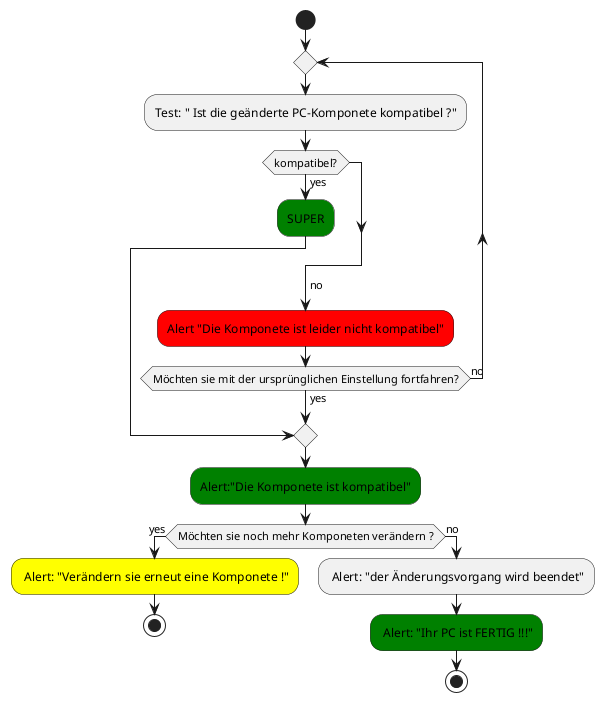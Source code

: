 @startuml Aktivitätsdiagramm
start
repeat
  :Test: " Ist die geänderte PC-Komponete kompatibel ?";
    if (kompatibel?) then (yes)
      #green:SUPER;
      break
    endif
    ->no;
    #red:Alert "Die Komponete ist leider nicht kompatibel";
repeat while (Möchten sie mit der ursprünglichen Einstellung fortfahren?) is (no) not (yes)

#green:Alert:"Die Komponete ist kompatibel";
 if (Möchten sie noch mehr Komponeten verändern ?) then (yes)
   #yellow: Alert: "Verändern sie erneut eine Komponete !";
stop
 else (no) 
   : Alert: "der Änderungsvorgang wird beendet";
   #green: Alert: "Ihr PC ist FERTIG !!!";
stop
@enduml